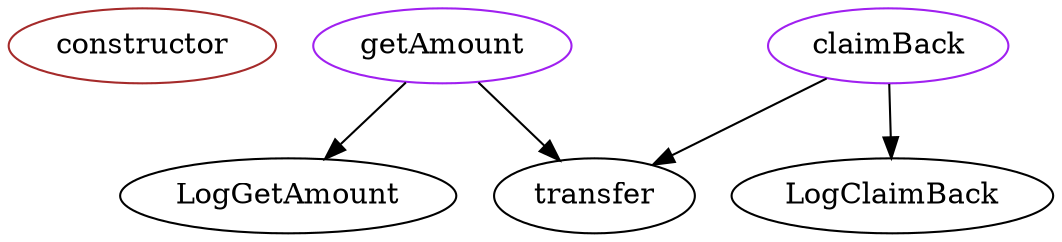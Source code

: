 strict digraph {
  constructor [color=brown]
  getAmount [color=purple]
  LogGetAmount
  transfer
  claimBack [color=purple]
  LogClaimBack
  getAmount -> LogGetAmount
  getAmount -> transfer
  claimBack -> LogClaimBack
  claimBack -> transfer
}

